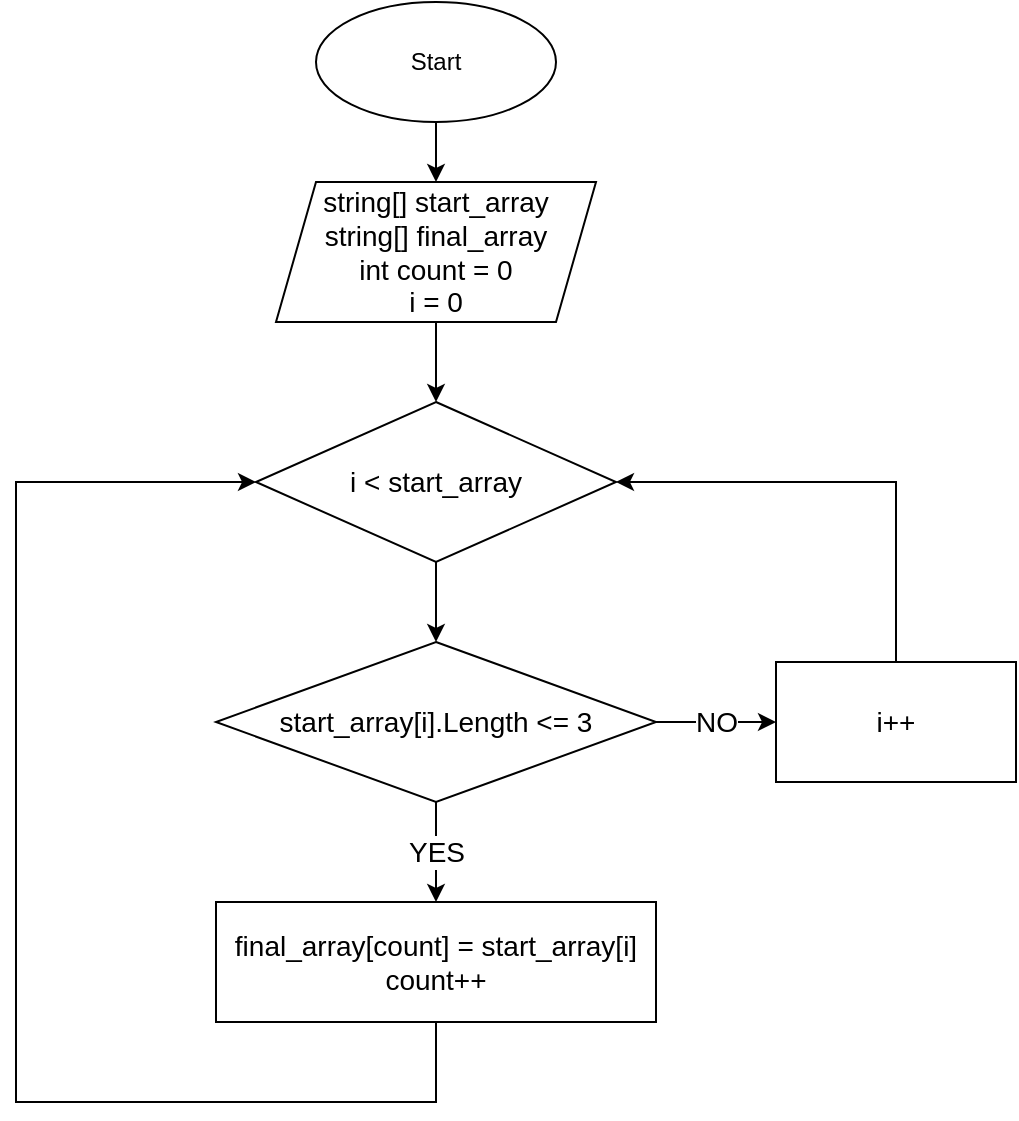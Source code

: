 <mxfile version="20.2.3" type="google"><diagram id="tOZzrrmgzbpUl8KAfcgY" name="Страница 1"><mxGraphModel grid="1" page="1" gridSize="10" guides="1" tooltips="1" connect="1" arrows="1" fold="1" pageScale="1" pageWidth="827" pageHeight="1169" math="0" shadow="0"><root><mxCell id="0"/><mxCell id="1" parent="0"/><mxCell id="r2hnyPwZU_VD2-10HTRP-3" value="" style="edgeStyle=orthogonalEdgeStyle;rounded=0;orthogonalLoop=1;jettySize=auto;html=1;entryX=0.5;entryY=0;entryDx=0;entryDy=0;" edge="1" parent="1" source="r2hnyPwZU_VD2-10HTRP-1" target="r2hnyPwZU_VD2-10HTRP-5"><mxGeometry relative="1" as="geometry"><mxPoint x="420" y="130" as="targetPoint"/></mxGeometry></mxCell><mxCell id="r2hnyPwZU_VD2-10HTRP-1" value="Start" style="ellipse;whiteSpace=wrap;html=1;" vertex="1" parent="1"><mxGeometry x="360" y="40" width="120" height="60" as="geometry"/></mxCell><mxCell id="r2hnyPwZU_VD2-10HTRP-8" value="" style="edgeStyle=orthogonalEdgeStyle;rounded=0;orthogonalLoop=1;jettySize=auto;html=1;fontSize=14;" edge="1" parent="1" source="r2hnyPwZU_VD2-10HTRP-5" target="r2hnyPwZU_VD2-10HTRP-7"><mxGeometry relative="1" as="geometry"/></mxCell><mxCell id="r2hnyPwZU_VD2-10HTRP-5" value="&lt;font style=&quot;font-size: 14px;&quot;&gt;string[] start_array&lt;br&gt;string[] final_array&lt;br&gt;int count = 0&lt;br&gt;i = 0&lt;br&gt;&lt;/font&gt;" style="shape=parallelogram;perimeter=parallelogramPerimeter;whiteSpace=wrap;html=1;fixedSize=1;" vertex="1" parent="1"><mxGeometry x="340" y="130" width="160" height="70" as="geometry"/></mxCell><mxCell id="r2hnyPwZU_VD2-10HTRP-10" value="" style="edgeStyle=orthogonalEdgeStyle;rounded=0;orthogonalLoop=1;jettySize=auto;html=1;fontSize=14;" edge="1" parent="1" source="r2hnyPwZU_VD2-10HTRP-7" target="r2hnyPwZU_VD2-10HTRP-9"><mxGeometry relative="1" as="geometry"/></mxCell><mxCell id="r2hnyPwZU_VD2-10HTRP-7" value="i &amp;lt; start_array" style="rhombus;whiteSpace=wrap;html=1;fontSize=14;" vertex="1" parent="1"><mxGeometry x="330" y="240" width="180" height="80" as="geometry"/></mxCell><mxCell id="r2hnyPwZU_VD2-10HTRP-12" value="YES" style="edgeStyle=orthogonalEdgeStyle;rounded=0;orthogonalLoop=1;jettySize=auto;html=1;fontSize=14;" edge="1" parent="1" source="r2hnyPwZU_VD2-10HTRP-9" target="r2hnyPwZU_VD2-10HTRP-11"><mxGeometry relative="1" as="geometry"/></mxCell><mxCell id="r2hnyPwZU_VD2-10HTRP-14" value="NO" style="edgeStyle=orthogonalEdgeStyle;rounded=0;orthogonalLoop=1;jettySize=auto;html=1;fontSize=14;" edge="1" parent="1" source="r2hnyPwZU_VD2-10HTRP-9" target="r2hnyPwZU_VD2-10HTRP-13"><mxGeometry relative="1" as="geometry"/></mxCell><mxCell id="r2hnyPwZU_VD2-10HTRP-9" value="start_array[i].Length &amp;lt;= 3" style="rhombus;whiteSpace=wrap;html=1;fontSize=14;" vertex="1" parent="1"><mxGeometry x="310" y="360" width="220" height="80" as="geometry"/></mxCell><mxCell id="r2hnyPwZU_VD2-10HTRP-16" style="edgeStyle=orthogonalEdgeStyle;rounded=0;orthogonalLoop=1;jettySize=auto;html=1;exitX=0.5;exitY=1;exitDx=0;exitDy=0;entryX=0;entryY=0.5;entryDx=0;entryDy=0;fontSize=14;" edge="1" parent="1" source="r2hnyPwZU_VD2-10HTRP-11" target="r2hnyPwZU_VD2-10HTRP-7"><mxGeometry relative="1" as="geometry"><Array as="points"><mxPoint x="420" y="590"/><mxPoint x="210" y="590"/><mxPoint x="210" y="280"/></Array></mxGeometry></mxCell><mxCell id="r2hnyPwZU_VD2-10HTRP-11" value="final_array[count] = start_array[i]&lt;br&gt;count++" style="whiteSpace=wrap;html=1;fontSize=14;" vertex="1" parent="1"><mxGeometry x="310" y="490" width="220" height="60" as="geometry"/></mxCell><mxCell id="r2hnyPwZU_VD2-10HTRP-15" style="edgeStyle=orthogonalEdgeStyle;rounded=0;orthogonalLoop=1;jettySize=auto;html=1;entryX=1;entryY=0.5;entryDx=0;entryDy=0;fontSize=14;" edge="1" parent="1" source="r2hnyPwZU_VD2-10HTRP-13" target="r2hnyPwZU_VD2-10HTRP-7"><mxGeometry relative="1" as="geometry"><Array as="points"><mxPoint x="650" y="280"/></Array></mxGeometry></mxCell><mxCell id="r2hnyPwZU_VD2-10HTRP-13" value="i++" style="whiteSpace=wrap;html=1;fontSize=14;" vertex="1" parent="1"><mxGeometry x="590" y="370" width="120" height="60" as="geometry"/></mxCell></root></mxGraphModel></diagram></mxfile>